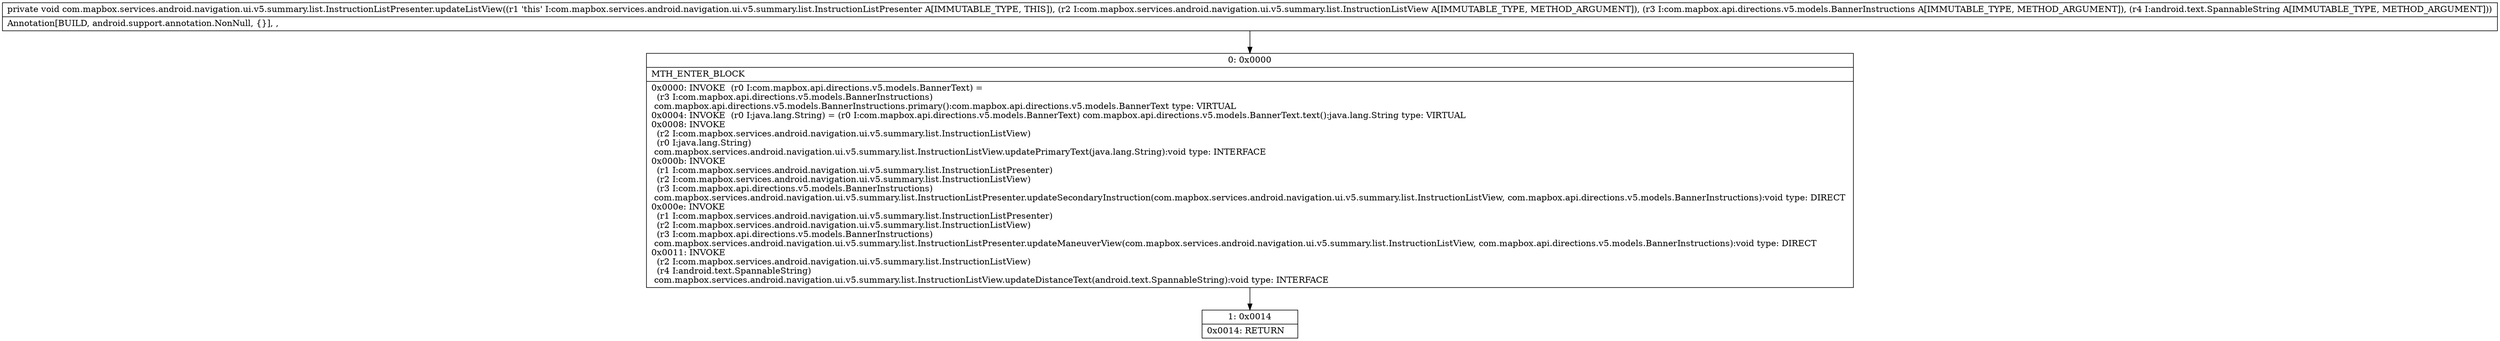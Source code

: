 digraph "CFG forcom.mapbox.services.android.navigation.ui.v5.summary.list.InstructionListPresenter.updateListView(Lcom\/mapbox\/services\/android\/navigation\/ui\/v5\/summary\/list\/InstructionListView;Lcom\/mapbox\/api\/directions\/v5\/models\/BannerInstructions;Landroid\/text\/SpannableString;)V" {
Node_0 [shape=record,label="{0\:\ 0x0000|MTH_ENTER_BLOCK\l|0x0000: INVOKE  (r0 I:com.mapbox.api.directions.v5.models.BannerText) = \l  (r3 I:com.mapbox.api.directions.v5.models.BannerInstructions)\l com.mapbox.api.directions.v5.models.BannerInstructions.primary():com.mapbox.api.directions.v5.models.BannerText type: VIRTUAL \l0x0004: INVOKE  (r0 I:java.lang.String) = (r0 I:com.mapbox.api.directions.v5.models.BannerText) com.mapbox.api.directions.v5.models.BannerText.text():java.lang.String type: VIRTUAL \l0x0008: INVOKE  \l  (r2 I:com.mapbox.services.android.navigation.ui.v5.summary.list.InstructionListView)\l  (r0 I:java.lang.String)\l com.mapbox.services.android.navigation.ui.v5.summary.list.InstructionListView.updatePrimaryText(java.lang.String):void type: INTERFACE \l0x000b: INVOKE  \l  (r1 I:com.mapbox.services.android.navigation.ui.v5.summary.list.InstructionListPresenter)\l  (r2 I:com.mapbox.services.android.navigation.ui.v5.summary.list.InstructionListView)\l  (r3 I:com.mapbox.api.directions.v5.models.BannerInstructions)\l com.mapbox.services.android.navigation.ui.v5.summary.list.InstructionListPresenter.updateSecondaryInstruction(com.mapbox.services.android.navigation.ui.v5.summary.list.InstructionListView, com.mapbox.api.directions.v5.models.BannerInstructions):void type: DIRECT \l0x000e: INVOKE  \l  (r1 I:com.mapbox.services.android.navigation.ui.v5.summary.list.InstructionListPresenter)\l  (r2 I:com.mapbox.services.android.navigation.ui.v5.summary.list.InstructionListView)\l  (r3 I:com.mapbox.api.directions.v5.models.BannerInstructions)\l com.mapbox.services.android.navigation.ui.v5.summary.list.InstructionListPresenter.updateManeuverView(com.mapbox.services.android.navigation.ui.v5.summary.list.InstructionListView, com.mapbox.api.directions.v5.models.BannerInstructions):void type: DIRECT \l0x0011: INVOKE  \l  (r2 I:com.mapbox.services.android.navigation.ui.v5.summary.list.InstructionListView)\l  (r4 I:android.text.SpannableString)\l com.mapbox.services.android.navigation.ui.v5.summary.list.InstructionListView.updateDistanceText(android.text.SpannableString):void type: INTERFACE \l}"];
Node_1 [shape=record,label="{1\:\ 0x0014|0x0014: RETURN   \l}"];
MethodNode[shape=record,label="{private void com.mapbox.services.android.navigation.ui.v5.summary.list.InstructionListPresenter.updateListView((r1 'this' I:com.mapbox.services.android.navigation.ui.v5.summary.list.InstructionListPresenter A[IMMUTABLE_TYPE, THIS]), (r2 I:com.mapbox.services.android.navigation.ui.v5.summary.list.InstructionListView A[IMMUTABLE_TYPE, METHOD_ARGUMENT]), (r3 I:com.mapbox.api.directions.v5.models.BannerInstructions A[IMMUTABLE_TYPE, METHOD_ARGUMENT]), (r4 I:android.text.SpannableString A[IMMUTABLE_TYPE, METHOD_ARGUMENT]))  | Annotation[BUILD, android.support.annotation.NonNull, \{\}], , \l}"];
MethodNode -> Node_0;
Node_0 -> Node_1;
}

